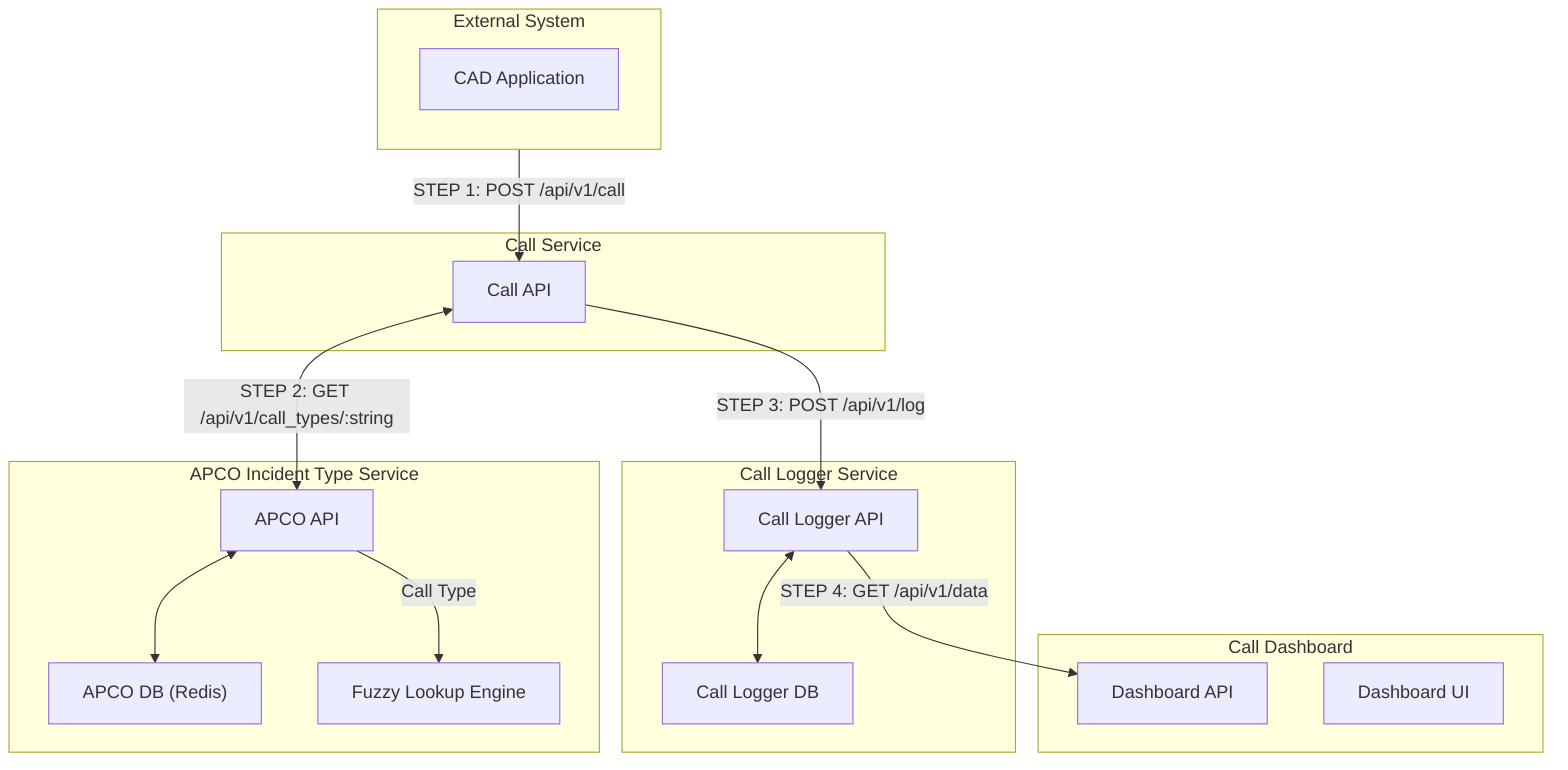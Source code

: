 flowchart TD
    subgraph ExternalSystem [External System]
        CADApp["CAD Application"]
    end

    subgraph CallService [Call Service]
        CallAPI["Call API"]
    end

    subgraph CallLoggerService [Call Logger Service]
        CallLoggerAPI["Call Logger API"]
        CallLoggerDB["Call Logger DB"]
    end

    subgraph APCOService [APCO Incident Type Service]
        APCOAPI["APCO API"]
        APCODB["APCO DB (Redis)"]
        FuzzyLookup["Fuzzy Lookup Engine"]
    end

    subgraph CallDashboard [Call Dashboard]
        DashboardAPI["Dashboard API"]
        DashboardUI["Dashboard UI"]
    end

    %% Connections
    ExternalSystem -->|STEP 1: POST /api/v1/call| CallAPI
    CallAPI -->|STEP 3: POST /api/v1/log| CallLoggerAPI
    CallAPI <-->|STEP 2: GET /api/v1/call_types/:string| APCOAPI
    APCOAPI -->|Call Type| FuzzyLookup
    APCOAPI <--> APCODB
    CallLoggerAPI <--> CallLoggerDB
    CallLoggerAPI -->|STEP 4: GET /api/v1/data| DashboardAPI